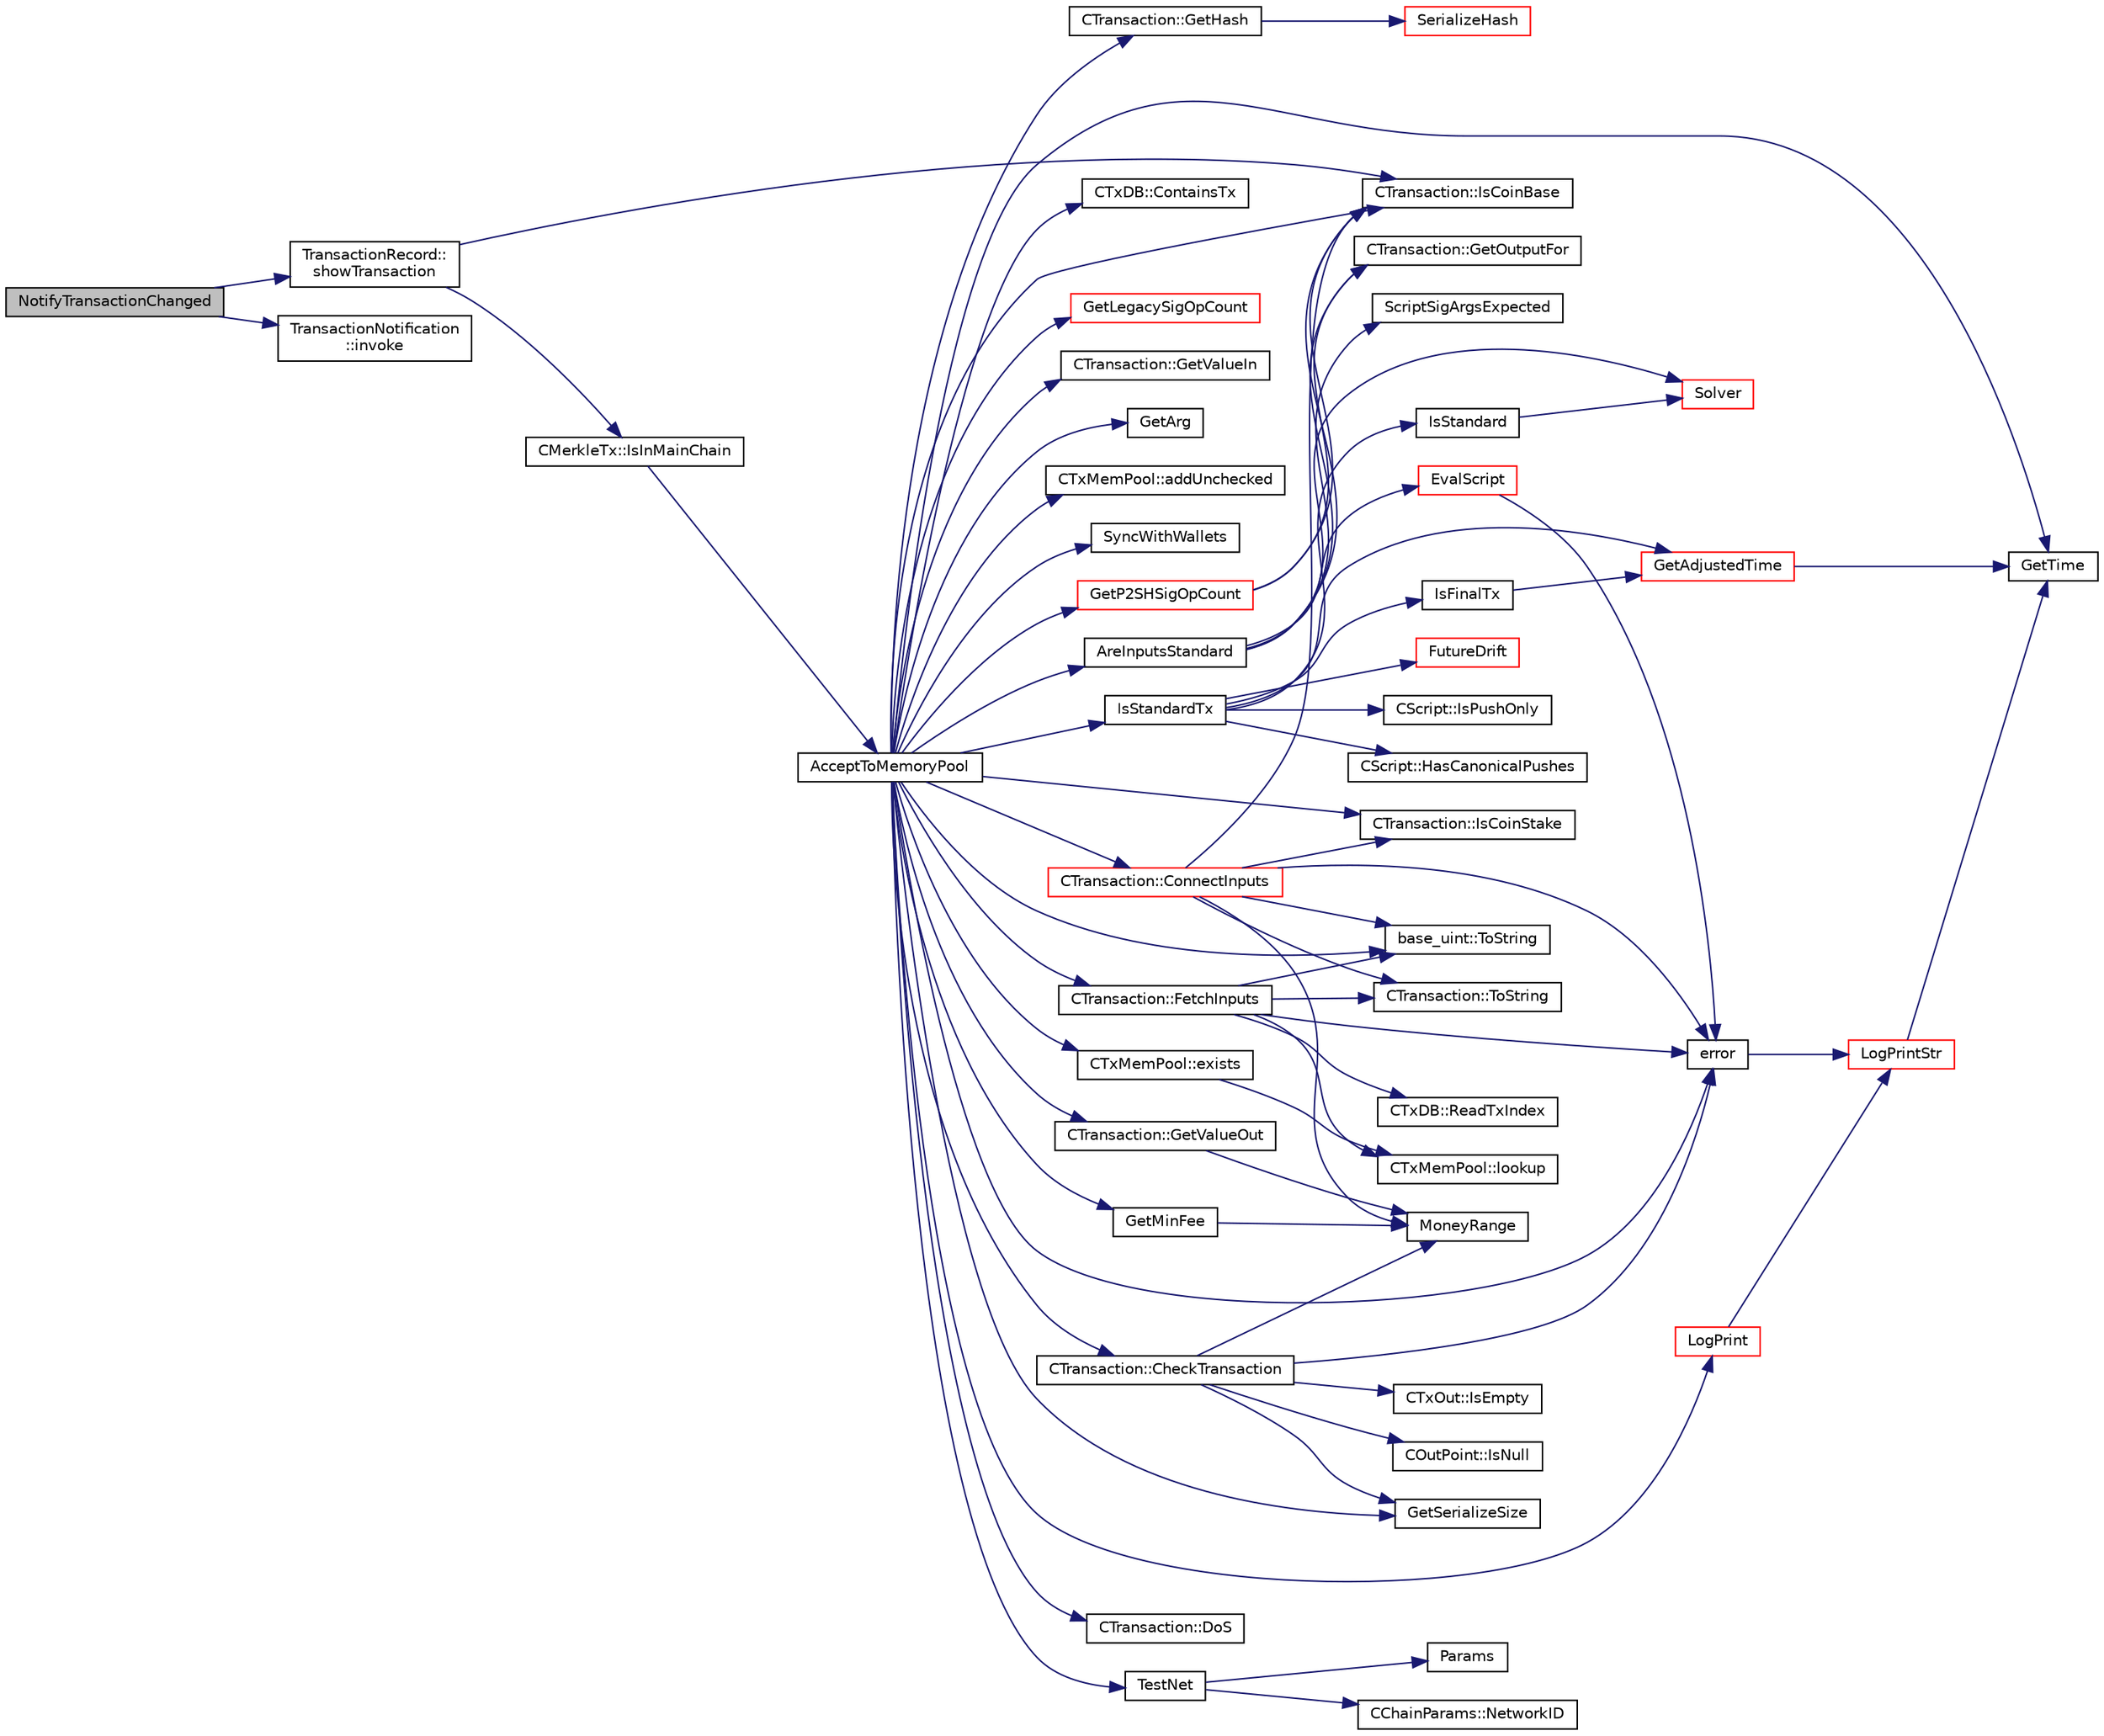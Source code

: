 digraph "NotifyTransactionChanged"
{
  edge [fontname="Helvetica",fontsize="10",labelfontname="Helvetica",labelfontsize="10"];
  node [fontname="Helvetica",fontsize="10",shape=record];
  rankdir="LR";
  Node0 [label="NotifyTransactionChanged",height=0.2,width=0.4,color="black", fillcolor="grey75", style="filled", fontcolor="black"];
  Node0 -> Node1 [color="midnightblue",fontsize="10",style="solid",fontname="Helvetica"];
  Node1 [label="TransactionRecord::\lshowTransaction",height=0.2,width=0.4,color="black", fillcolor="white", style="filled",URL="$d1/da7/class_transaction_record.html#a5ad1d1af4bec5b15a624b7a451e8cdbf",tooltip="Decompose CWallet transaction to model transaction records. "];
  Node1 -> Node2 [color="midnightblue",fontsize="10",style="solid",fontname="Helvetica"];
  Node2 [label="CTransaction::IsCoinBase",height=0.2,width=0.4,color="black", fillcolor="white", style="filled",URL="$df/d43/class_c_transaction.html#a96256e8ac1bf79ad9c057e48c41132dd"];
  Node1 -> Node3 [color="midnightblue",fontsize="10",style="solid",fontname="Helvetica"];
  Node3 [label="CMerkleTx::IsInMainChain",height=0.2,width=0.4,color="black", fillcolor="white", style="filled",URL="$d1/dff/class_c_merkle_tx.html#ad4b3623fabf1924dba2a7694e3418e1e"];
  Node3 -> Node4 [color="midnightblue",fontsize="10",style="solid",fontname="Helvetica"];
  Node4 [label="AcceptToMemoryPool",height=0.2,width=0.4,color="black", fillcolor="white", style="filled",URL="$d4/dbf/main_8h.html#addea0e425b693b4c1be712c3ead94568",tooltip="(try to) add transaction to memory pool "];
  Node4 -> Node5 [color="midnightblue",fontsize="10",style="solid",fontname="Helvetica"];
  Node5 [label="CTransaction::CheckTransaction",height=0.2,width=0.4,color="black", fillcolor="white", style="filled",URL="$df/d43/class_c_transaction.html#a2104329681e2749baeeaaf47c0af482d"];
  Node5 -> Node6 [color="midnightblue",fontsize="10",style="solid",fontname="Helvetica"];
  Node6 [label="error",height=0.2,width=0.4,color="black", fillcolor="white", style="filled",URL="$d8/d3c/util_8h.html#af8985880cf4ef26df0a5aa2ffcb76662"];
  Node6 -> Node7 [color="midnightblue",fontsize="10",style="solid",fontname="Helvetica"];
  Node7 [label="LogPrintStr",height=0.2,width=0.4,color="red", fillcolor="white", style="filled",URL="$d8/d3c/util_8h.html#afd4c3002b2797c0560adddb6af3ca1da"];
  Node7 -> Node15 [color="midnightblue",fontsize="10",style="solid",fontname="Helvetica"];
  Node15 [label="GetTime",height=0.2,width=0.4,color="black", fillcolor="white", style="filled",URL="$df/d2d/util_8cpp.html#a46fac5fba8ba905b5f9acb364f5d8c6f"];
  Node5 -> Node16 [color="midnightblue",fontsize="10",style="solid",fontname="Helvetica"];
  Node16 [label="GetSerializeSize",height=0.2,width=0.4,color="black", fillcolor="white", style="filled",URL="$df/d9d/serialize_8h.html#a48239e478ae730373d1984fe304ca025"];
  Node5 -> Node17 [color="midnightblue",fontsize="10",style="solid",fontname="Helvetica"];
  Node17 [label="CTxOut::IsEmpty",height=0.2,width=0.4,color="black", fillcolor="white", style="filled",URL="$d2/db7/class_c_tx_out.html#ae5eab8e2d01f678135b8891645db6b78"];
  Node5 -> Node18 [color="midnightblue",fontsize="10",style="solid",fontname="Helvetica"];
  Node18 [label="MoneyRange",height=0.2,width=0.4,color="black", fillcolor="white", style="filled",URL="$dd/d2f/amount_8h.html#a12db56a9a1c931941f0943ecbb278aae"];
  Node5 -> Node19 [color="midnightblue",fontsize="10",style="solid",fontname="Helvetica"];
  Node19 [label="COutPoint::IsNull",height=0.2,width=0.4,color="black", fillcolor="white", style="filled",URL="$d5/d05/class_c_out_point.html#ae1516581fa2234556761f04af3a207a6"];
  Node4 -> Node6 [color="midnightblue",fontsize="10",style="solid",fontname="Helvetica"];
  Node4 -> Node2 [color="midnightblue",fontsize="10",style="solid",fontname="Helvetica"];
  Node4 -> Node20 [color="midnightblue",fontsize="10",style="solid",fontname="Helvetica"];
  Node20 [label="CTransaction::DoS",height=0.2,width=0.4,color="black", fillcolor="white", style="filled",URL="$df/d43/class_c_transaction.html#ae5f57b4b90e5a179bb359bdf72fba753"];
  Node4 -> Node21 [color="midnightblue",fontsize="10",style="solid",fontname="Helvetica"];
  Node21 [label="CTransaction::IsCoinStake",height=0.2,width=0.4,color="black", fillcolor="white", style="filled",URL="$df/d43/class_c_transaction.html#ace4278a41a296d40dcf5fb2b9cf007ec"];
  Node4 -> Node22 [color="midnightblue",fontsize="10",style="solid",fontname="Helvetica"];
  Node22 [label="TestNet",height=0.2,width=0.4,color="black", fillcolor="white", style="filled",URL="$d7/ddb/chainparams_8h.html#abc8c1af875107f5eac0f327bd3b8363d"];
  Node22 -> Node23 [color="midnightblue",fontsize="10",style="solid",fontname="Helvetica"];
  Node23 [label="Params",height=0.2,width=0.4,color="black", fillcolor="white", style="filled",URL="$d7/ddb/chainparams_8h.html#ace5c5b706d71a324a417dd2db394fd4a",tooltip="Return the currently selected parameters. "];
  Node22 -> Node11 [color="midnightblue",fontsize="10",style="solid",fontname="Helvetica"];
  Node11 [label="CChainParams::NetworkID",height=0.2,width=0.4,color="black", fillcolor="white", style="filled",URL="$d1/d4f/class_c_chain_params.html#a90dc493ec0c0325c98c3ac06eb99862b"];
  Node4 -> Node24 [color="midnightblue",fontsize="10",style="solid",fontname="Helvetica"];
  Node24 [label="IsStandardTx",height=0.2,width=0.4,color="black", fillcolor="white", style="filled",URL="$df/d0a/main_8cpp.html#acd163a09d0e4384ebe85dead57730dd7"];
  Node24 -> Node25 [color="midnightblue",fontsize="10",style="solid",fontname="Helvetica"];
  Node25 [label="IsFinalTx",height=0.2,width=0.4,color="black", fillcolor="white", style="filled",URL="$df/d0a/main_8cpp.html#adc332cd7ac94e639bb4239618341be19"];
  Node25 -> Node26 [color="midnightblue",fontsize="10",style="solid",fontname="Helvetica"];
  Node26 [label="GetAdjustedTime",height=0.2,width=0.4,color="red", fillcolor="white", style="filled",URL="$df/d2d/util_8cpp.html#a09f81b9c7650f898cf3cf305b87547e6"];
  Node26 -> Node15 [color="midnightblue",fontsize="10",style="solid",fontname="Helvetica"];
  Node24 -> Node28 [color="midnightblue",fontsize="10",style="solid",fontname="Helvetica"];
  Node28 [label="FutureDrift",height=0.2,width=0.4,color="red", fillcolor="white", style="filled",URL="$d4/dbf/main_8h.html#a3ccc18be451c0cbde74b3074e71f9c66"];
  Node24 -> Node26 [color="midnightblue",fontsize="10",style="solid",fontname="Helvetica"];
  Node24 -> Node35 [color="midnightblue",fontsize="10",style="solid",fontname="Helvetica"];
  Node35 [label="CScript::IsPushOnly",height=0.2,width=0.4,color="black", fillcolor="white", style="filled",URL="$d9/d4b/class_c_script.html#a804771eeafb1039672515eabbc823274"];
  Node24 -> Node36 [color="midnightblue",fontsize="10",style="solid",fontname="Helvetica"];
  Node36 [label="CScript::HasCanonicalPushes",height=0.2,width=0.4,color="black", fillcolor="white", style="filled",URL="$d9/d4b/class_c_script.html#ade3c28813e7c242c73a5d59731d589c5"];
  Node24 -> Node37 [color="midnightblue",fontsize="10",style="solid",fontname="Helvetica"];
  Node37 [label="IsStandard",height=0.2,width=0.4,color="black", fillcolor="white", style="filled",URL="$dd/d0f/script_8cpp.html#abb2b48ecfd43dcb01e25d9d4c333a340"];
  Node37 -> Node38 [color="midnightblue",fontsize="10",style="solid",fontname="Helvetica"];
  Node38 [label="Solver",height=0.2,width=0.4,color="red", fillcolor="white", style="filled",URL="$dd/d0f/script_8cpp.html#a6ee6be50bff44464e905680c6fcee6dc"];
  Node4 -> Node43 [color="midnightblue",fontsize="10",style="solid",fontname="Helvetica"];
  Node43 [label="CTransaction::GetHash",height=0.2,width=0.4,color="black", fillcolor="white", style="filled",URL="$df/d43/class_c_transaction.html#a0b46d80e82ca324e82c2ce3fc1492bfa"];
  Node43 -> Node44 [color="midnightblue",fontsize="10",style="solid",fontname="Helvetica"];
  Node44 [label="SerializeHash",height=0.2,width=0.4,color="red", fillcolor="white", style="filled",URL="$db/dfb/hash_8h.html#a6de694e43f17c62025c6883965b65e63"];
  Node4 -> Node46 [color="midnightblue",fontsize="10",style="solid",fontname="Helvetica"];
  Node46 [label="CTxMemPool::exists",height=0.2,width=0.4,color="black", fillcolor="white", style="filled",URL="$db/d98/class_c_tx_mem_pool.html#a8b7a13b5289ab839d4460f41a7da9789"];
  Node46 -> Node47 [color="midnightblue",fontsize="10",style="solid",fontname="Helvetica"];
  Node47 [label="CTxMemPool::lookup",height=0.2,width=0.4,color="black", fillcolor="white", style="filled",URL="$db/d98/class_c_tx_mem_pool.html#ad6d9966cdeb4b6586f7186e709b4e77e"];
  Node4 -> Node48 [color="midnightblue",fontsize="10",style="solid",fontname="Helvetica"];
  Node48 [label="CTxDB::ContainsTx",height=0.2,width=0.4,color="black", fillcolor="white", style="filled",URL="$d9/d8d/class_c_tx_d_b.html#a09b87317101ed16b6ad99794279f4c2d"];
  Node4 -> Node49 [color="midnightblue",fontsize="10",style="solid",fontname="Helvetica"];
  Node49 [label="CTransaction::FetchInputs",height=0.2,width=0.4,color="black", fillcolor="white", style="filled",URL="$df/d43/class_c_transaction.html#a5a4967303d3b588a120687f3ed1f4b0a",tooltip="Fetch from memory and/or disk. "];
  Node49 -> Node50 [color="midnightblue",fontsize="10",style="solid",fontname="Helvetica"];
  Node50 [label="CTxDB::ReadTxIndex",height=0.2,width=0.4,color="black", fillcolor="white", style="filled",URL="$d9/d8d/class_c_tx_d_b.html#a8a138e5dcc3ef98991abaa16eaa8ddeb"];
  Node49 -> Node6 [color="midnightblue",fontsize="10",style="solid",fontname="Helvetica"];
  Node49 -> Node51 [color="midnightblue",fontsize="10",style="solid",fontname="Helvetica"];
  Node51 [label="base_uint::ToString",height=0.2,width=0.4,color="black", fillcolor="white", style="filled",URL="$da/df7/classbase__uint.html#acccba4d9d51a0c36261718ca0cbb293b"];
  Node49 -> Node47 [color="midnightblue",fontsize="10",style="solid",fontname="Helvetica"];
  Node49 -> Node52 [color="midnightblue",fontsize="10",style="solid",fontname="Helvetica"];
  Node52 [label="CTransaction::ToString",height=0.2,width=0.4,color="black", fillcolor="white", style="filled",URL="$df/d43/class_c_transaction.html#a80370923c3ac828de68919295d5d0659"];
  Node4 -> Node51 [color="midnightblue",fontsize="10",style="solid",fontname="Helvetica"];
  Node4 -> Node53 [color="midnightblue",fontsize="10",style="solid",fontname="Helvetica"];
  Node53 [label="AreInputsStandard",height=0.2,width=0.4,color="black", fillcolor="white", style="filled",URL="$df/d0a/main_8cpp.html#a29901e539b487e09c90ff90c7560bd9d",tooltip="Check for standard transaction types. "];
  Node53 -> Node2 [color="midnightblue",fontsize="10",style="solid",fontname="Helvetica"];
  Node53 -> Node54 [color="midnightblue",fontsize="10",style="solid",fontname="Helvetica"];
  Node54 [label="CTransaction::GetOutputFor",height=0.2,width=0.4,color="black", fillcolor="white", style="filled",URL="$df/d43/class_c_transaction.html#a6b7535cbc89183563196d24c3b1d53cd"];
  Node53 -> Node38 [color="midnightblue",fontsize="10",style="solid",fontname="Helvetica"];
  Node53 -> Node55 [color="midnightblue",fontsize="10",style="solid",fontname="Helvetica"];
  Node55 [label="ScriptSigArgsExpected",height=0.2,width=0.4,color="black", fillcolor="white", style="filled",URL="$dd/d0f/script_8cpp.html#ab4cc63204abc3a5d815fedbfbfe0e5c2"];
  Node53 -> Node56 [color="midnightblue",fontsize="10",style="solid",fontname="Helvetica"];
  Node56 [label="EvalScript",height=0.2,width=0.4,color="red", fillcolor="white", style="filled",URL="$dd/d0f/script_8cpp.html#a06faacc17cea79366513c22361475a5a"];
  Node56 -> Node6 [color="midnightblue",fontsize="10",style="solid",fontname="Helvetica"];
  Node4 -> Node117 [color="midnightblue",fontsize="10",style="solid",fontname="Helvetica"];
  Node117 [label="GetLegacySigOpCount",height=0.2,width=0.4,color="red", fillcolor="white", style="filled",URL="$df/d0a/main_8cpp.html#ad2eaf4f8542c12ea9ee1183609cc6d1a",tooltip="Count ECDSA signature operations the old-fashioned (pre-0.6) way. "];
  Node4 -> Node119 [color="midnightblue",fontsize="10",style="solid",fontname="Helvetica"];
  Node119 [label="GetP2SHSigOpCount",height=0.2,width=0.4,color="red", fillcolor="white", style="filled",URL="$df/d0a/main_8cpp.html#a519cfd439598a8bf64fe5503aa74cfcb",tooltip="Count ECDSA signature operations in pay-to-script-hash inputs. "];
  Node119 -> Node2 [color="midnightblue",fontsize="10",style="solid",fontname="Helvetica"];
  Node119 -> Node54 [color="midnightblue",fontsize="10",style="solid",fontname="Helvetica"];
  Node4 -> Node130 [color="midnightblue",fontsize="10",style="solid",fontname="Helvetica"];
  Node130 [label="CTransaction::GetValueIn",height=0.2,width=0.4,color="black", fillcolor="white", style="filled",URL="$df/d43/class_c_transaction.html#a50051cce0d44bc4ea2018625101dc1b6",tooltip="Amount of ions coming in to this transaction Note that lightweight clients may not know anything besi..."];
  Node4 -> Node131 [color="midnightblue",fontsize="10",style="solid",fontname="Helvetica"];
  Node131 [label="CTransaction::GetValueOut",height=0.2,width=0.4,color="black", fillcolor="white", style="filled",URL="$df/d43/class_c_transaction.html#a9ce7d94c68adb37627d82669b83a7c59",tooltip="Amount of ions spent by this transaction. "];
  Node131 -> Node18 [color="midnightblue",fontsize="10",style="solid",fontname="Helvetica"];
  Node4 -> Node16 [color="midnightblue",fontsize="10",style="solid",fontname="Helvetica"];
  Node4 -> Node132 [color="midnightblue",fontsize="10",style="solid",fontname="Helvetica"];
  Node132 [label="GetMinFee",height=0.2,width=0.4,color="black", fillcolor="white", style="filled",URL="$df/d0a/main_8cpp.html#a95215e52b78d3270b416dc7b83a306fe"];
  Node132 -> Node18 [color="midnightblue",fontsize="10",style="solid",fontname="Helvetica"];
  Node4 -> Node15 [color="midnightblue",fontsize="10",style="solid",fontname="Helvetica"];
  Node4 -> Node112 [color="midnightblue",fontsize="10",style="solid",fontname="Helvetica"];
  Node112 [label="GetArg",height=0.2,width=0.4,color="black", fillcolor="white", style="filled",URL="$df/d2d/util_8cpp.html#a24f685720bf40370e5bd2a192ad50cd8",tooltip="Return string argument or default value. "];
  Node4 -> Node115 [color="midnightblue",fontsize="10",style="solid",fontname="Helvetica"];
  Node115 [label="LogPrint",height=0.2,width=0.4,color="red", fillcolor="white", style="filled",URL="$d8/d3c/util_8h.html#aab1f837a2366f424bdc996fdf6352171"];
  Node115 -> Node7 [color="midnightblue",fontsize="10",style="solid",fontname="Helvetica"];
  Node4 -> Node133 [color="midnightblue",fontsize="10",style="solid",fontname="Helvetica"];
  Node133 [label="CTransaction::ConnectInputs",height=0.2,width=0.4,color="red", fillcolor="white", style="filled",URL="$df/d43/class_c_transaction.html#aaab6c4ba493c918e29fd383043dcaae7",tooltip="Sanity check previous transactions, then, if all checks succeed, mark them as spent by this transacti..."];
  Node133 -> Node6 [color="midnightblue",fontsize="10",style="solid",fontname="Helvetica"];
  Node133 -> Node51 [color="midnightblue",fontsize="10",style="solid",fontname="Helvetica"];
  Node133 -> Node52 [color="midnightblue",fontsize="10",style="solid",fontname="Helvetica"];
  Node133 -> Node2 [color="midnightblue",fontsize="10",style="solid",fontname="Helvetica"];
  Node133 -> Node21 [color="midnightblue",fontsize="10",style="solid",fontname="Helvetica"];
  Node133 -> Node18 [color="midnightblue",fontsize="10",style="solid",fontname="Helvetica"];
  Node4 -> Node139 [color="midnightblue",fontsize="10",style="solid",fontname="Helvetica"];
  Node139 [label="CTxMemPool::addUnchecked",height=0.2,width=0.4,color="black", fillcolor="white", style="filled",URL="$db/d98/class_c_tx_mem_pool.html#a1203ac5cf3bdb88af4922705afad555d"];
  Node4 -> Node140 [color="midnightblue",fontsize="10",style="solid",fontname="Helvetica"];
  Node140 [label="SyncWithWallets",height=0.2,width=0.4,color="black", fillcolor="white", style="filled",URL="$df/d0a/main_8cpp.html#ac79dd0809b8f21bd8d861dfcfc4a7fb3",tooltip="Push an updated transaction to all registered wallets. "];
  Node0 -> Node141 [color="midnightblue",fontsize="10",style="solid",fontname="Helvetica"];
  Node141 [label="TransactionNotification\l::invoke",height=0.2,width=0.4,color="black", fillcolor="white", style="filled",URL="$d6/d80/struct_transaction_notification.html#a6351a5b93f908a2df2e854e08178edb3"];
}
